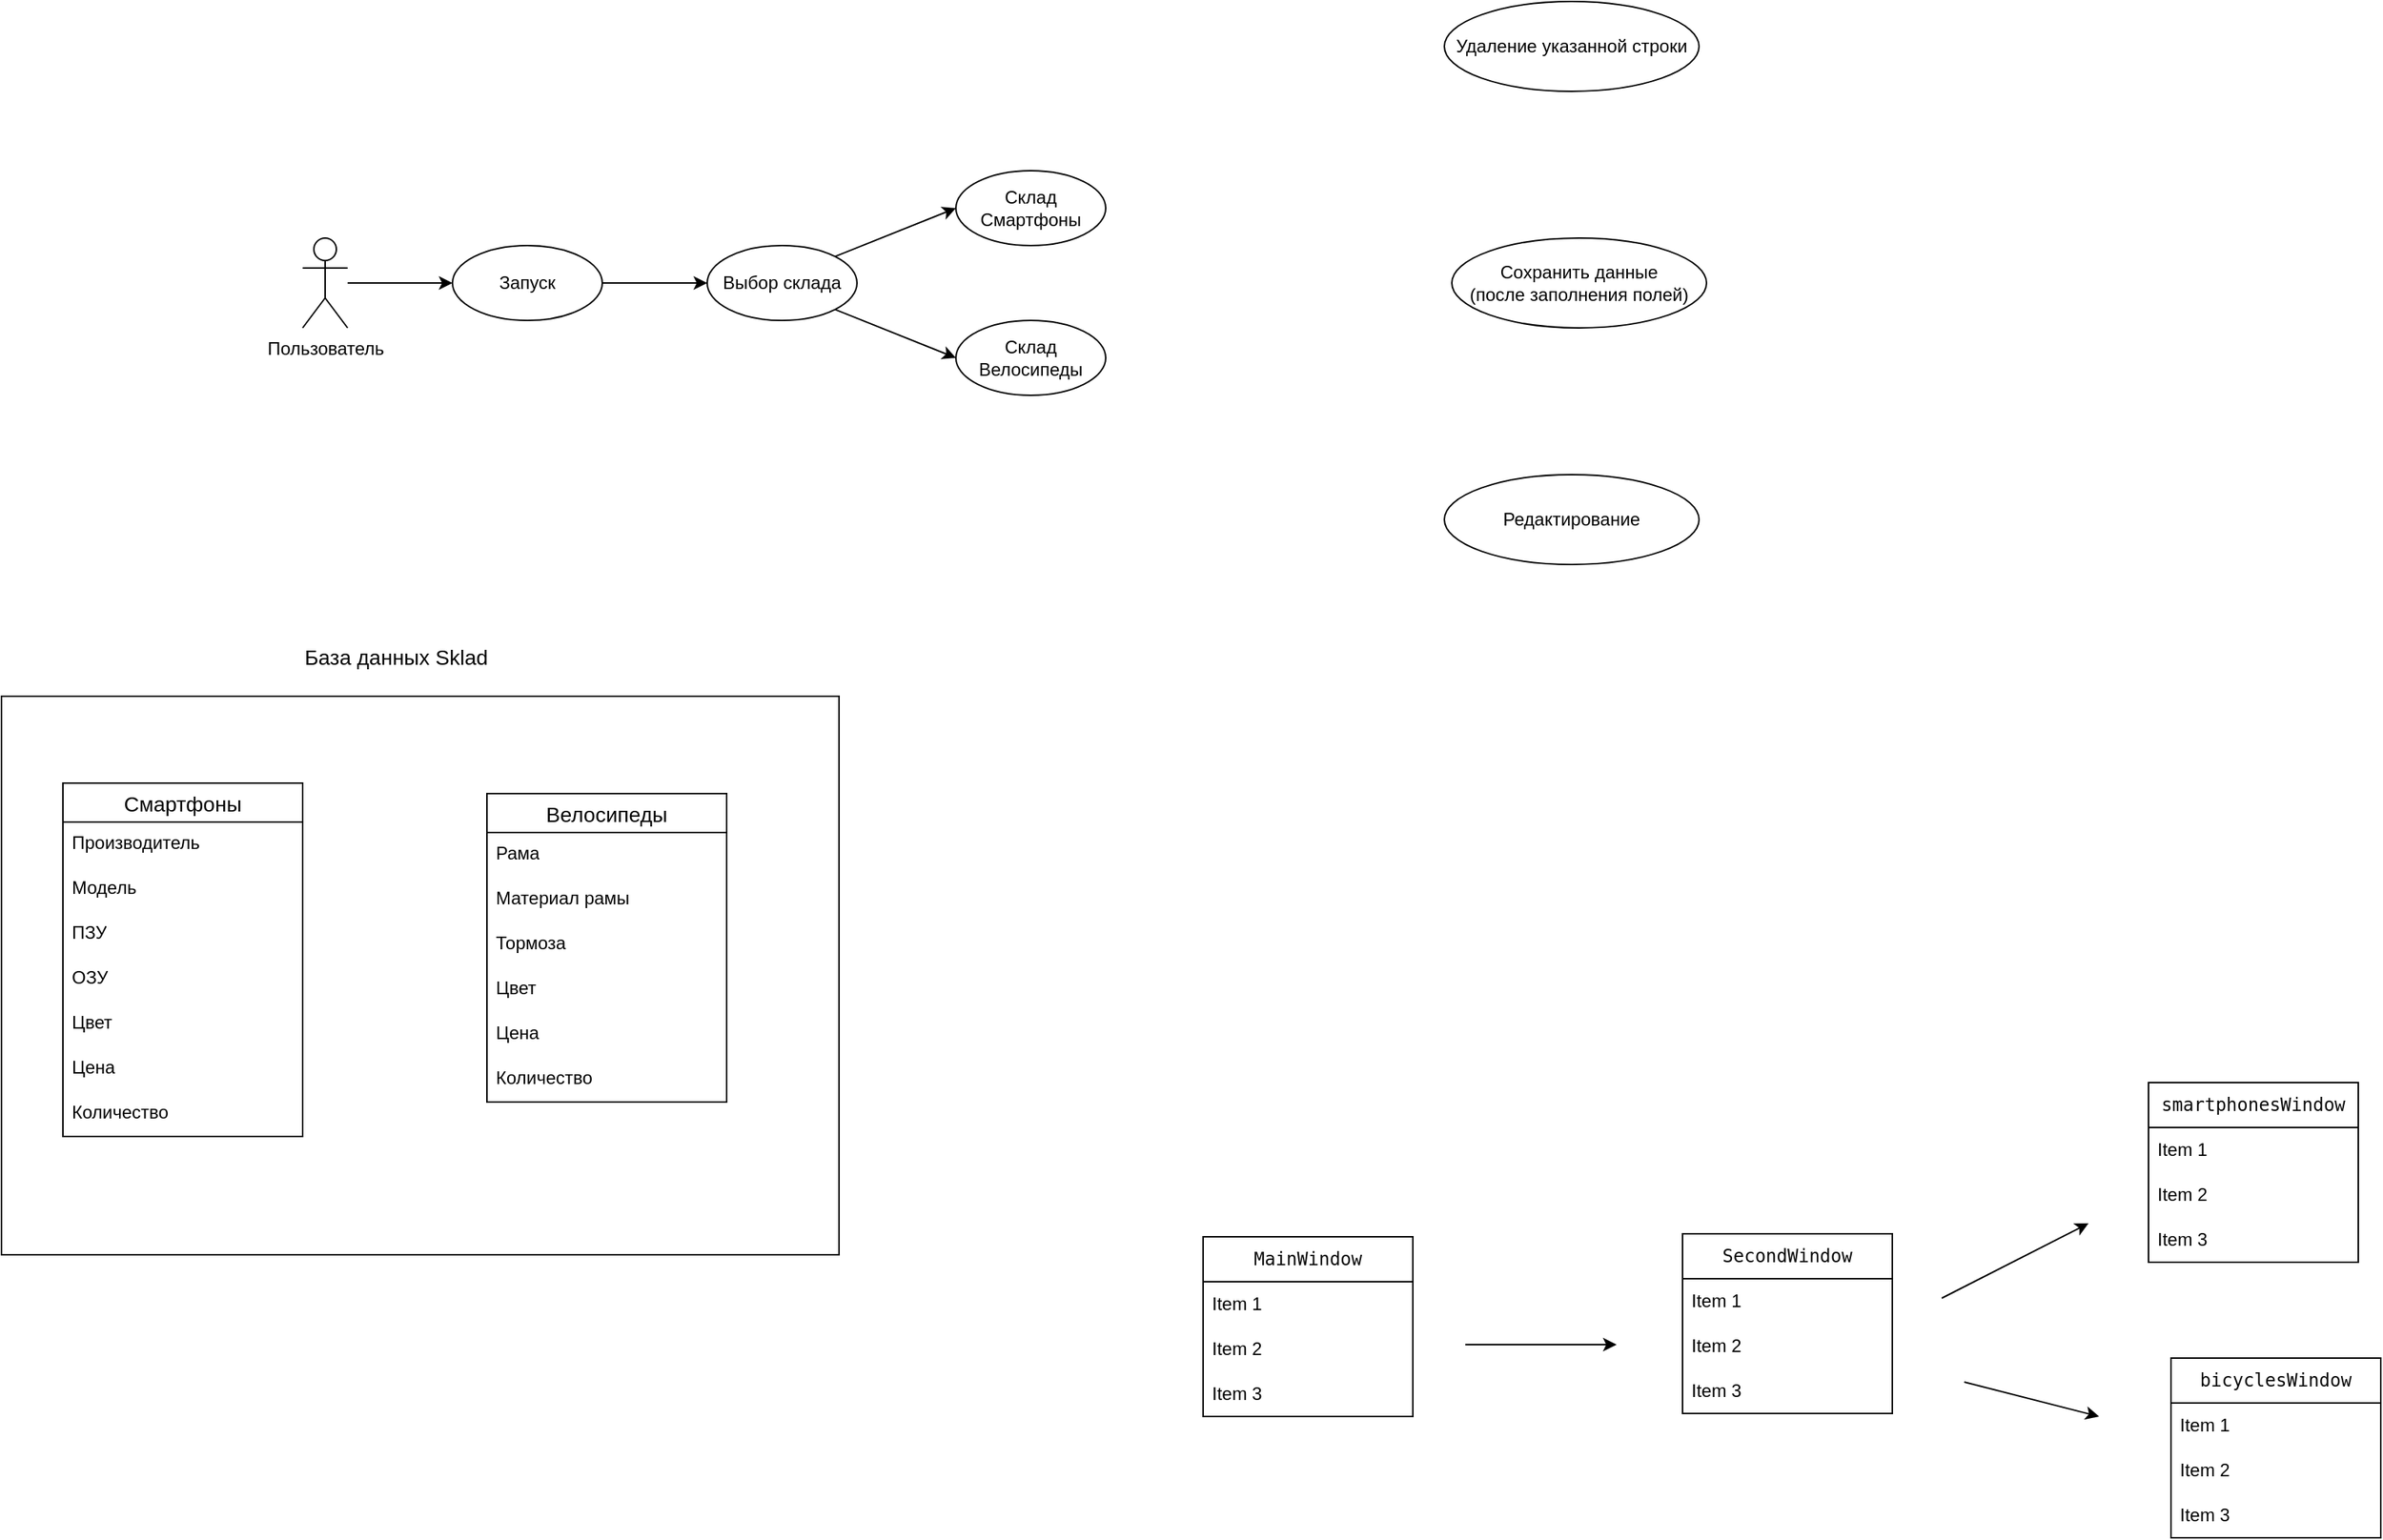 <mxfile version="22.1.11" type="github">
  <diagram name="Страница — 1" id="95dfs9ff0Wd2YRVwgPRh">
    <mxGraphModel dx="2586" dy="767" grid="0" gridSize="10" guides="1" tooltips="1" connect="1" arrows="1" fold="1" page="0" pageScale="1" pageWidth="827" pageHeight="1169" math="0" shadow="0">
      <root>
        <mxCell id="0" />
        <mxCell id="1" parent="0" />
        <mxCell id="QWrrYXYVFJ42WMiiCsQI-44" value="" style="rounded=0;whiteSpace=wrap;html=1;" parent="1" vertex="1">
          <mxGeometry x="-927" y="634" width="559" height="373" as="geometry" />
        </mxCell>
        <mxCell id="uwdhekw9rvC6qfYLKvx_-8" style="edgeStyle=orthogonalEdgeStyle;rounded=0;orthogonalLoop=1;jettySize=auto;html=1;entryX=0;entryY=0.5;entryDx=0;entryDy=0;" parent="1" source="uwdhekw9rvC6qfYLKvx_-1" target="uwdhekw9rvC6qfYLKvx_-3" edge="1">
          <mxGeometry relative="1" as="geometry" />
        </mxCell>
        <mxCell id="uwdhekw9rvC6qfYLKvx_-1" value="Пользователь" style="shape=umlActor;verticalLabelPosition=bottom;verticalAlign=top;html=1;outlineConnect=0;" parent="1" vertex="1">
          <mxGeometry x="-726" y="328" width="30" height="60" as="geometry" />
        </mxCell>
        <mxCell id="uwdhekw9rvC6qfYLKvx_-9" style="edgeStyle=orthogonalEdgeStyle;rounded=0;orthogonalLoop=1;jettySize=auto;html=1;exitX=1;exitY=0.5;exitDx=0;exitDy=0;entryX=0;entryY=0.5;entryDx=0;entryDy=0;" parent="1" source="uwdhekw9rvC6qfYLKvx_-3" target="uwdhekw9rvC6qfYLKvx_-4" edge="1">
          <mxGeometry relative="1" as="geometry" />
        </mxCell>
        <mxCell id="uwdhekw9rvC6qfYLKvx_-3" value="Запуск" style="ellipse;whiteSpace=wrap;html=1;" parent="1" vertex="1">
          <mxGeometry x="-626" y="333" width="100" height="50" as="geometry" />
        </mxCell>
        <mxCell id="uwdhekw9rvC6qfYLKvx_-4" value="Выбор склада" style="ellipse;whiteSpace=wrap;html=1;" parent="1" vertex="1">
          <mxGeometry x="-456" y="333" width="100" height="50" as="geometry" />
        </mxCell>
        <mxCell id="uwdhekw9rvC6qfYLKvx_-5" value="Сохранить данные&lt;br&gt;(после заполнения полей)" style="ellipse;whiteSpace=wrap;html=1;" parent="1" vertex="1">
          <mxGeometry x="41" y="328" width="170" height="60" as="geometry" />
        </mxCell>
        <mxCell id="uwdhekw9rvC6qfYLKvx_-11" value="Удаление указанной строки" style="ellipse;whiteSpace=wrap;html=1;" parent="1" vertex="1">
          <mxGeometry x="36" y="170" width="170" height="60" as="geometry" />
        </mxCell>
        <mxCell id="uwdhekw9rvC6qfYLKvx_-14" value="Редактирование" style="ellipse;whiteSpace=wrap;html=1;" parent="1" vertex="1">
          <mxGeometry x="36" y="486" width="170" height="60" as="geometry" />
        </mxCell>
        <mxCell id="QWrrYXYVFJ42WMiiCsQI-1" value="Склад Смартфоны" style="ellipse;whiteSpace=wrap;html=1;" parent="1" vertex="1">
          <mxGeometry x="-290" y="283" width="100" height="50" as="geometry" />
        </mxCell>
        <mxCell id="QWrrYXYVFJ42WMiiCsQI-3" value="Склад Велосипеды" style="ellipse;whiteSpace=wrap;html=1;" parent="1" vertex="1">
          <mxGeometry x="-290" y="383" width="100" height="50" as="geometry" />
        </mxCell>
        <mxCell id="QWrrYXYVFJ42WMiiCsQI-5" value="" style="endArrow=classic;html=1;rounded=0;entryX=0;entryY=0.5;entryDx=0;entryDy=0;exitX=1;exitY=0;exitDx=0;exitDy=0;" parent="1" source="uwdhekw9rvC6qfYLKvx_-4" target="QWrrYXYVFJ42WMiiCsQI-1" edge="1">
          <mxGeometry width="50" height="50" relative="1" as="geometry">
            <mxPoint x="-369" y="297" as="sourcePoint" />
            <mxPoint x="-650" y="494" as="targetPoint" />
          </mxGeometry>
        </mxCell>
        <mxCell id="QWrrYXYVFJ42WMiiCsQI-10" value="" style="endArrow=classic;html=1;rounded=0;entryX=0;entryY=0.5;entryDx=0;entryDy=0;exitX=1;exitY=1;exitDx=0;exitDy=0;" parent="1" source="uwdhekw9rvC6qfYLKvx_-4" target="QWrrYXYVFJ42WMiiCsQI-3" edge="1">
          <mxGeometry width="50" height="50" relative="1" as="geometry">
            <mxPoint x="-362" y="500" as="sourcePoint" />
            <mxPoint x="-208" y="561" as="targetPoint" />
          </mxGeometry>
        </mxCell>
        <mxCell id="QWrrYXYVFJ42WMiiCsQI-27" value="Смартфоны" style="swimlane;fontStyle=0;childLayout=stackLayout;horizontal=1;startSize=26;horizontalStack=0;resizeParent=1;resizeParentMax=0;resizeLast=0;collapsible=1;marginBottom=0;align=center;fontSize=14;" parent="1" vertex="1">
          <mxGeometry x="-886" y="692" width="160" height="236" as="geometry" />
        </mxCell>
        <mxCell id="QWrrYXYVFJ42WMiiCsQI-28" value="Производитель" style="text;strokeColor=none;fillColor=none;spacingLeft=4;spacingRight=4;overflow=hidden;rotatable=0;points=[[0,0.5],[1,0.5]];portConstraint=eastwest;fontSize=12;whiteSpace=wrap;html=1;" parent="QWrrYXYVFJ42WMiiCsQI-27" vertex="1">
          <mxGeometry y="26" width="160" height="30" as="geometry" />
        </mxCell>
        <mxCell id="QWrrYXYVFJ42WMiiCsQI-29" value="Модель" style="text;strokeColor=none;fillColor=none;spacingLeft=4;spacingRight=4;overflow=hidden;rotatable=0;points=[[0,0.5],[1,0.5]];portConstraint=eastwest;fontSize=12;whiteSpace=wrap;html=1;" parent="QWrrYXYVFJ42WMiiCsQI-27" vertex="1">
          <mxGeometry y="56" width="160" height="30" as="geometry" />
        </mxCell>
        <mxCell id="QWrrYXYVFJ42WMiiCsQI-30" value="ПЗУ" style="text;strokeColor=none;fillColor=none;spacingLeft=4;spacingRight=4;overflow=hidden;rotatable=0;points=[[0,0.5],[1,0.5]];portConstraint=eastwest;fontSize=12;whiteSpace=wrap;html=1;" parent="QWrrYXYVFJ42WMiiCsQI-27" vertex="1">
          <mxGeometry y="86" width="160" height="30" as="geometry" />
        </mxCell>
        <mxCell id="QWrrYXYVFJ42WMiiCsQI-41" value="ОЗУ" style="text;strokeColor=none;fillColor=none;spacingLeft=4;spacingRight=4;overflow=hidden;rotatable=0;points=[[0,0.5],[1,0.5]];portConstraint=eastwest;fontSize=12;whiteSpace=wrap;html=1;" parent="QWrrYXYVFJ42WMiiCsQI-27" vertex="1">
          <mxGeometry y="116" width="160" height="30" as="geometry" />
        </mxCell>
        <mxCell id="QWrrYXYVFJ42WMiiCsQI-35" value="Цвет" style="text;strokeColor=none;fillColor=none;spacingLeft=4;spacingRight=4;overflow=hidden;rotatable=0;points=[[0,0.5],[1,0.5]];portConstraint=eastwest;fontSize=12;whiteSpace=wrap;html=1;" parent="QWrrYXYVFJ42WMiiCsQI-27" vertex="1">
          <mxGeometry y="146" width="160" height="30" as="geometry" />
        </mxCell>
        <mxCell id="QWrrYXYVFJ42WMiiCsQI-36" value="Цена" style="text;strokeColor=none;fillColor=none;spacingLeft=4;spacingRight=4;overflow=hidden;rotatable=0;points=[[0,0.5],[1,0.5]];portConstraint=eastwest;fontSize=12;whiteSpace=wrap;html=1;" parent="QWrrYXYVFJ42WMiiCsQI-27" vertex="1">
          <mxGeometry y="176" width="160" height="30" as="geometry" />
        </mxCell>
        <mxCell id="QWrrYXYVFJ42WMiiCsQI-38" value="Количество" style="text;strokeColor=none;fillColor=none;spacingLeft=4;spacingRight=4;overflow=hidden;rotatable=0;points=[[0,0.5],[1,0.5]];portConstraint=eastwest;fontSize=12;whiteSpace=wrap;html=1;" parent="QWrrYXYVFJ42WMiiCsQI-27" vertex="1">
          <mxGeometry y="206" width="160" height="30" as="geometry" />
        </mxCell>
        <mxCell id="QWrrYXYVFJ42WMiiCsQI-31" value="Велосипеды" style="swimlane;fontStyle=0;childLayout=stackLayout;horizontal=1;startSize=26;horizontalStack=0;resizeParent=1;resizeParentMax=0;resizeLast=0;collapsible=1;marginBottom=0;align=center;fontSize=14;" parent="1" vertex="1">
          <mxGeometry x="-603" y="699" width="160" height="206" as="geometry" />
        </mxCell>
        <mxCell id="QWrrYXYVFJ42WMiiCsQI-32" value="Рама" style="text;strokeColor=none;fillColor=none;spacingLeft=4;spacingRight=4;overflow=hidden;rotatable=0;points=[[0,0.5],[1,0.5]];portConstraint=eastwest;fontSize=12;whiteSpace=wrap;html=1;" parent="QWrrYXYVFJ42WMiiCsQI-31" vertex="1">
          <mxGeometry y="26" width="160" height="30" as="geometry" />
        </mxCell>
        <mxCell id="QWrrYXYVFJ42WMiiCsQI-40" value="Материал рамы" style="text;strokeColor=none;fillColor=none;spacingLeft=4;spacingRight=4;overflow=hidden;rotatable=0;points=[[0,0.5],[1,0.5]];portConstraint=eastwest;fontSize=12;whiteSpace=wrap;html=1;" parent="QWrrYXYVFJ42WMiiCsQI-31" vertex="1">
          <mxGeometry y="56" width="160" height="30" as="geometry" />
        </mxCell>
        <mxCell id="QWrrYXYVFJ42WMiiCsQI-39" value="Тормоза" style="text;strokeColor=none;fillColor=none;spacingLeft=4;spacingRight=4;overflow=hidden;rotatable=0;points=[[0,0.5],[1,0.5]];portConstraint=eastwest;fontSize=12;whiteSpace=wrap;html=1;" parent="QWrrYXYVFJ42WMiiCsQI-31" vertex="1">
          <mxGeometry y="86" width="160" height="30" as="geometry" />
        </mxCell>
        <mxCell id="QWrrYXYVFJ42WMiiCsQI-33" value="Цвет" style="text;strokeColor=none;fillColor=none;spacingLeft=4;spacingRight=4;overflow=hidden;rotatable=0;points=[[0,0.5],[1,0.5]];portConstraint=eastwest;fontSize=12;whiteSpace=wrap;html=1;" parent="QWrrYXYVFJ42WMiiCsQI-31" vertex="1">
          <mxGeometry y="116" width="160" height="30" as="geometry" />
        </mxCell>
        <mxCell id="QWrrYXYVFJ42WMiiCsQI-34" value="Цена" style="text;strokeColor=none;fillColor=none;spacingLeft=4;spacingRight=4;overflow=hidden;rotatable=0;points=[[0,0.5],[1,0.5]];portConstraint=eastwest;fontSize=12;whiteSpace=wrap;html=1;" parent="QWrrYXYVFJ42WMiiCsQI-31" vertex="1">
          <mxGeometry y="146" width="160" height="30" as="geometry" />
        </mxCell>
        <mxCell id="QWrrYXYVFJ42WMiiCsQI-42" value="Количество" style="text;strokeColor=none;fillColor=none;spacingLeft=4;spacingRight=4;overflow=hidden;rotatable=0;points=[[0,0.5],[1,0.5]];portConstraint=eastwest;fontSize=12;whiteSpace=wrap;html=1;" parent="QWrrYXYVFJ42WMiiCsQI-31" vertex="1">
          <mxGeometry y="176" width="160" height="30" as="geometry" />
        </mxCell>
        <mxCell id="QWrrYXYVFJ42WMiiCsQI-45" value="&lt;font style=&quot;font-size: 14px;&quot;&gt;База данных&amp;nbsp;Sklad&lt;/font&gt;" style="text;html=1;align=center;verticalAlign=middle;resizable=0;points=[];autosize=1;strokeColor=none;fillColor=none;" parent="1" vertex="1">
          <mxGeometry x="-734" y="593" width="140" height="29" as="geometry" />
        </mxCell>
        <mxCell id="l9B2nNbqnlKcsOlghPXQ-1" value="&lt;div style=&quot;color: rgb(8, 8, 8); font-family: &amp;quot;JetBrains Mono&amp;quot;, monospace;&quot;&gt;&lt;pre&gt;MainWindow&lt;/pre&gt;&lt;/div&gt;" style="swimlane;fontStyle=0;childLayout=stackLayout;horizontal=1;startSize=30;horizontalStack=0;resizeParent=1;resizeParentMax=0;resizeLast=0;collapsible=1;marginBottom=0;whiteSpace=wrap;html=1;" vertex="1" parent="1">
          <mxGeometry x="-125" y="995" width="140" height="120" as="geometry" />
        </mxCell>
        <mxCell id="l9B2nNbqnlKcsOlghPXQ-2" value="Item 1" style="text;strokeColor=none;fillColor=none;align=left;verticalAlign=middle;spacingLeft=4;spacingRight=4;overflow=hidden;points=[[0,0.5],[1,0.5]];portConstraint=eastwest;rotatable=0;whiteSpace=wrap;html=1;" vertex="1" parent="l9B2nNbqnlKcsOlghPXQ-1">
          <mxGeometry y="30" width="140" height="30" as="geometry" />
        </mxCell>
        <mxCell id="l9B2nNbqnlKcsOlghPXQ-3" value="Item 2" style="text;strokeColor=none;fillColor=none;align=left;verticalAlign=middle;spacingLeft=4;spacingRight=4;overflow=hidden;points=[[0,0.5],[1,0.5]];portConstraint=eastwest;rotatable=0;whiteSpace=wrap;html=1;" vertex="1" parent="l9B2nNbqnlKcsOlghPXQ-1">
          <mxGeometry y="60" width="140" height="30" as="geometry" />
        </mxCell>
        <mxCell id="l9B2nNbqnlKcsOlghPXQ-4" value="Item 3" style="text;strokeColor=none;fillColor=none;align=left;verticalAlign=middle;spacingLeft=4;spacingRight=4;overflow=hidden;points=[[0,0.5],[1,0.5]];portConstraint=eastwest;rotatable=0;whiteSpace=wrap;html=1;" vertex="1" parent="l9B2nNbqnlKcsOlghPXQ-1">
          <mxGeometry y="90" width="140" height="30" as="geometry" />
        </mxCell>
        <mxCell id="l9B2nNbqnlKcsOlghPXQ-5" value="&lt;div style=&quot;color: rgb(8, 8, 8); font-family: &amp;quot;JetBrains Mono&amp;quot;, monospace;&quot;&gt;&lt;pre&gt;SecondWindow&lt;/pre&gt;&lt;/div&gt;" style="swimlane;fontStyle=0;childLayout=stackLayout;horizontal=1;startSize=30;horizontalStack=0;resizeParent=1;resizeParentMax=0;resizeLast=0;collapsible=1;marginBottom=0;whiteSpace=wrap;html=1;" vertex="1" parent="1">
          <mxGeometry x="195" y="993" width="140" height="120" as="geometry" />
        </mxCell>
        <mxCell id="l9B2nNbqnlKcsOlghPXQ-6" value="Item 1" style="text;strokeColor=none;fillColor=none;align=left;verticalAlign=middle;spacingLeft=4;spacingRight=4;overflow=hidden;points=[[0,0.5],[1,0.5]];portConstraint=eastwest;rotatable=0;whiteSpace=wrap;html=1;" vertex="1" parent="l9B2nNbqnlKcsOlghPXQ-5">
          <mxGeometry y="30" width="140" height="30" as="geometry" />
        </mxCell>
        <mxCell id="l9B2nNbqnlKcsOlghPXQ-7" value="Item 2" style="text;strokeColor=none;fillColor=none;align=left;verticalAlign=middle;spacingLeft=4;spacingRight=4;overflow=hidden;points=[[0,0.5],[1,0.5]];portConstraint=eastwest;rotatable=0;whiteSpace=wrap;html=1;" vertex="1" parent="l9B2nNbqnlKcsOlghPXQ-5">
          <mxGeometry y="60" width="140" height="30" as="geometry" />
        </mxCell>
        <mxCell id="l9B2nNbqnlKcsOlghPXQ-8" value="Item 3" style="text;strokeColor=none;fillColor=none;align=left;verticalAlign=middle;spacingLeft=4;spacingRight=4;overflow=hidden;points=[[0,0.5],[1,0.5]];portConstraint=eastwest;rotatable=0;whiteSpace=wrap;html=1;" vertex="1" parent="l9B2nNbqnlKcsOlghPXQ-5">
          <mxGeometry y="90" width="140" height="30" as="geometry" />
        </mxCell>
        <mxCell id="l9B2nNbqnlKcsOlghPXQ-9" value="&lt;div style=&quot;color: rgb(8, 8, 8); font-family: &amp;quot;JetBrains Mono&amp;quot;, monospace;&quot;&gt;&lt;pre&gt;smartphonesWindow&lt;/pre&gt;&lt;/div&gt;" style="swimlane;fontStyle=0;childLayout=stackLayout;horizontal=1;startSize=30;horizontalStack=0;resizeParent=1;resizeParentMax=0;resizeLast=0;collapsible=1;marginBottom=0;whiteSpace=wrap;html=1;" vertex="1" parent="1">
          <mxGeometry x="506" y="892" width="140" height="120" as="geometry" />
        </mxCell>
        <mxCell id="l9B2nNbqnlKcsOlghPXQ-10" value="Item 1" style="text;strokeColor=none;fillColor=none;align=left;verticalAlign=middle;spacingLeft=4;spacingRight=4;overflow=hidden;points=[[0,0.5],[1,0.5]];portConstraint=eastwest;rotatable=0;whiteSpace=wrap;html=1;" vertex="1" parent="l9B2nNbqnlKcsOlghPXQ-9">
          <mxGeometry y="30" width="140" height="30" as="geometry" />
        </mxCell>
        <mxCell id="l9B2nNbqnlKcsOlghPXQ-11" value="Item 2" style="text;strokeColor=none;fillColor=none;align=left;verticalAlign=middle;spacingLeft=4;spacingRight=4;overflow=hidden;points=[[0,0.5],[1,0.5]];portConstraint=eastwest;rotatable=0;whiteSpace=wrap;html=1;" vertex="1" parent="l9B2nNbqnlKcsOlghPXQ-9">
          <mxGeometry y="60" width="140" height="30" as="geometry" />
        </mxCell>
        <mxCell id="l9B2nNbqnlKcsOlghPXQ-12" value="Item 3" style="text;strokeColor=none;fillColor=none;align=left;verticalAlign=middle;spacingLeft=4;spacingRight=4;overflow=hidden;points=[[0,0.5],[1,0.5]];portConstraint=eastwest;rotatable=0;whiteSpace=wrap;html=1;" vertex="1" parent="l9B2nNbqnlKcsOlghPXQ-9">
          <mxGeometry y="90" width="140" height="30" as="geometry" />
        </mxCell>
        <mxCell id="l9B2nNbqnlKcsOlghPXQ-13" value="&lt;div style=&quot;color: rgb(8, 8, 8); font-family: &amp;quot;JetBrains Mono&amp;quot;, monospace;&quot;&gt;&lt;pre&gt;bicyclesWindow&lt;/pre&gt;&lt;/div&gt;" style="swimlane;fontStyle=0;childLayout=stackLayout;horizontal=1;startSize=30;horizontalStack=0;resizeParent=1;resizeParentMax=0;resizeLast=0;collapsible=1;marginBottom=0;whiteSpace=wrap;html=1;" vertex="1" parent="1">
          <mxGeometry x="521" y="1076" width="140" height="120" as="geometry" />
        </mxCell>
        <mxCell id="l9B2nNbqnlKcsOlghPXQ-14" value="Item 1" style="text;strokeColor=none;fillColor=none;align=left;verticalAlign=middle;spacingLeft=4;spacingRight=4;overflow=hidden;points=[[0,0.5],[1,0.5]];portConstraint=eastwest;rotatable=0;whiteSpace=wrap;html=1;" vertex="1" parent="l9B2nNbqnlKcsOlghPXQ-13">
          <mxGeometry y="30" width="140" height="30" as="geometry" />
        </mxCell>
        <mxCell id="l9B2nNbqnlKcsOlghPXQ-15" value="Item 2" style="text;strokeColor=none;fillColor=none;align=left;verticalAlign=middle;spacingLeft=4;spacingRight=4;overflow=hidden;points=[[0,0.5],[1,0.5]];portConstraint=eastwest;rotatable=0;whiteSpace=wrap;html=1;" vertex="1" parent="l9B2nNbqnlKcsOlghPXQ-13">
          <mxGeometry y="60" width="140" height="30" as="geometry" />
        </mxCell>
        <mxCell id="l9B2nNbqnlKcsOlghPXQ-16" value="Item 3" style="text;strokeColor=none;fillColor=none;align=left;verticalAlign=middle;spacingLeft=4;spacingRight=4;overflow=hidden;points=[[0,0.5],[1,0.5]];portConstraint=eastwest;rotatable=0;whiteSpace=wrap;html=1;" vertex="1" parent="l9B2nNbqnlKcsOlghPXQ-13">
          <mxGeometry y="90" width="140" height="30" as="geometry" />
        </mxCell>
        <mxCell id="l9B2nNbqnlKcsOlghPXQ-17" value="" style="endArrow=classic;html=1;rounded=0;" edge="1" parent="1">
          <mxGeometry width="50" height="50" relative="1" as="geometry">
            <mxPoint x="50" y="1067" as="sourcePoint" />
            <mxPoint x="151" y="1067" as="targetPoint" />
          </mxGeometry>
        </mxCell>
        <mxCell id="l9B2nNbqnlKcsOlghPXQ-18" value="" style="endArrow=classic;html=1;rounded=0;" edge="1" parent="1">
          <mxGeometry width="50" height="50" relative="1" as="geometry">
            <mxPoint x="368" y="1036" as="sourcePoint" />
            <mxPoint x="466" y="986" as="targetPoint" />
          </mxGeometry>
        </mxCell>
        <mxCell id="l9B2nNbqnlKcsOlghPXQ-19" value="" style="endArrow=classic;html=1;rounded=0;" edge="1" parent="1">
          <mxGeometry width="50" height="50" relative="1" as="geometry">
            <mxPoint x="383" y="1092" as="sourcePoint" />
            <mxPoint x="473" y="1115" as="targetPoint" />
          </mxGeometry>
        </mxCell>
      </root>
    </mxGraphModel>
  </diagram>
</mxfile>
